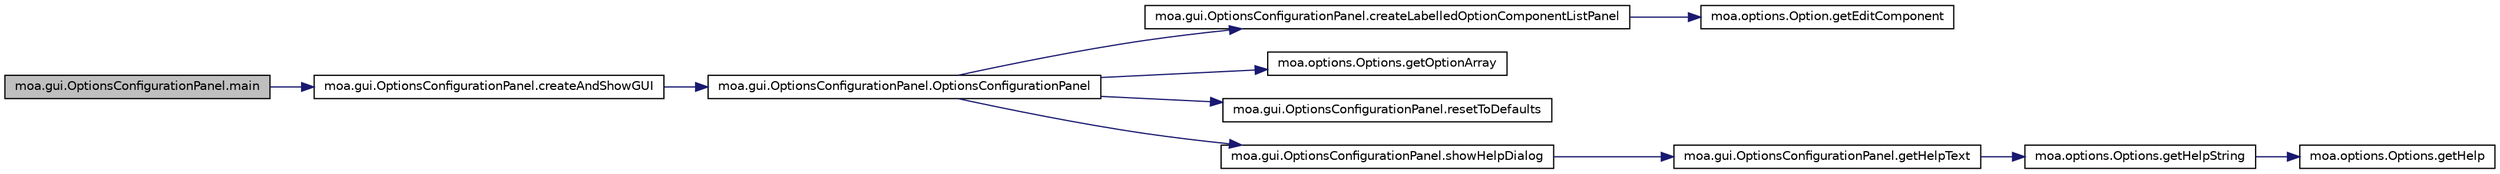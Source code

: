 digraph G
{
  edge [fontname="Helvetica",fontsize="10",labelfontname="Helvetica",labelfontsize="10"];
  node [fontname="Helvetica",fontsize="10",shape=record];
  rankdir=LR;
  Node1 [label="moa.gui.OptionsConfigurationPanel.main",height=0.2,width=0.4,color="black", fillcolor="grey75", style="filled" fontcolor="black"];
  Node1 -> Node2 [color="midnightblue",fontsize="10",style="solid",fontname="Helvetica"];
  Node2 [label="moa.gui.OptionsConfigurationPanel.createAndShowGUI",height=0.2,width=0.4,color="black", fillcolor="white", style="filled",URL="$classmoa_1_1gui_1_1OptionsConfigurationPanel.html#a5346418cf1760b51c0d9ac52855a066e"];
  Node2 -> Node3 [color="midnightblue",fontsize="10",style="solid",fontname="Helvetica"];
  Node3 [label="moa.gui.OptionsConfigurationPanel.OptionsConfigurationPanel",height=0.2,width=0.4,color="black", fillcolor="white", style="filled",URL="$classmoa_1_1gui_1_1OptionsConfigurationPanel.html#aaa4825510bd12e743976268ef6f06696"];
  Node3 -> Node4 [color="midnightblue",fontsize="10",style="solid",fontname="Helvetica"];
  Node4 [label="moa.gui.OptionsConfigurationPanel.createLabelledOptionComponentListPanel",height=0.2,width=0.4,color="black", fillcolor="white", style="filled",URL="$classmoa_1_1gui_1_1OptionsConfigurationPanel.html#aff42f25dcd3d16a2a57038f98cc67fb9"];
  Node4 -> Node5 [color="midnightblue",fontsize="10",style="solid",fontname="Helvetica"];
  Node5 [label="moa.options.Option.getEditComponent",height=0.2,width=0.4,color="black", fillcolor="white", style="filled",URL="$interfacemoa_1_1options_1_1Option.html#abaeed1a5f4a5e9c2c002121653324b35",tooltip="Gets the GUI component to edit."];
  Node3 -> Node6 [color="midnightblue",fontsize="10",style="solid",fontname="Helvetica"];
  Node6 [label="moa.options.Options.getOptionArray",height=0.2,width=0.4,color="black", fillcolor="white", style="filled",URL="$classmoa_1_1options_1_1Options.html#a1da7d9a7b328832823087bc1e1523593"];
  Node3 -> Node7 [color="midnightblue",fontsize="10",style="solid",fontname="Helvetica"];
  Node7 [label="moa.gui.OptionsConfigurationPanel.resetToDefaults",height=0.2,width=0.4,color="black", fillcolor="white", style="filled",URL="$classmoa_1_1gui_1_1OptionsConfigurationPanel.html#a60a6cd5339494be6368ba0bf7046d693"];
  Node3 -> Node8 [color="midnightblue",fontsize="10",style="solid",fontname="Helvetica"];
  Node8 [label="moa.gui.OptionsConfigurationPanel.showHelpDialog",height=0.2,width=0.4,color="black", fillcolor="white", style="filled",URL="$classmoa_1_1gui_1_1OptionsConfigurationPanel.html#abe41d95012b8856dd80ed100909d2f79"];
  Node8 -> Node9 [color="midnightblue",fontsize="10",style="solid",fontname="Helvetica"];
  Node9 [label="moa.gui.OptionsConfigurationPanel.getHelpText",height=0.2,width=0.4,color="black", fillcolor="white", style="filled",URL="$classmoa_1_1gui_1_1OptionsConfigurationPanel.html#a2cc7c9a7bba593687ecd836af8bb67f5"];
  Node9 -> Node10 [color="midnightblue",fontsize="10",style="solid",fontname="Helvetica"];
  Node10 [label="moa.options.Options.getHelpString",height=0.2,width=0.4,color="black", fillcolor="white", style="filled",URL="$classmoa_1_1options_1_1Options.html#a29c36bacd3a8191c031f6d3e0876b16c"];
  Node10 -> Node11 [color="midnightblue",fontsize="10",style="solid",fontname="Helvetica"];
  Node11 [label="moa.options.Options.getHelp",height=0.2,width=0.4,color="black", fillcolor="white", style="filled",URL="$classmoa_1_1options_1_1Options.html#a5c1bb7cded15ca5accac236f1d1a34bb"];
}
